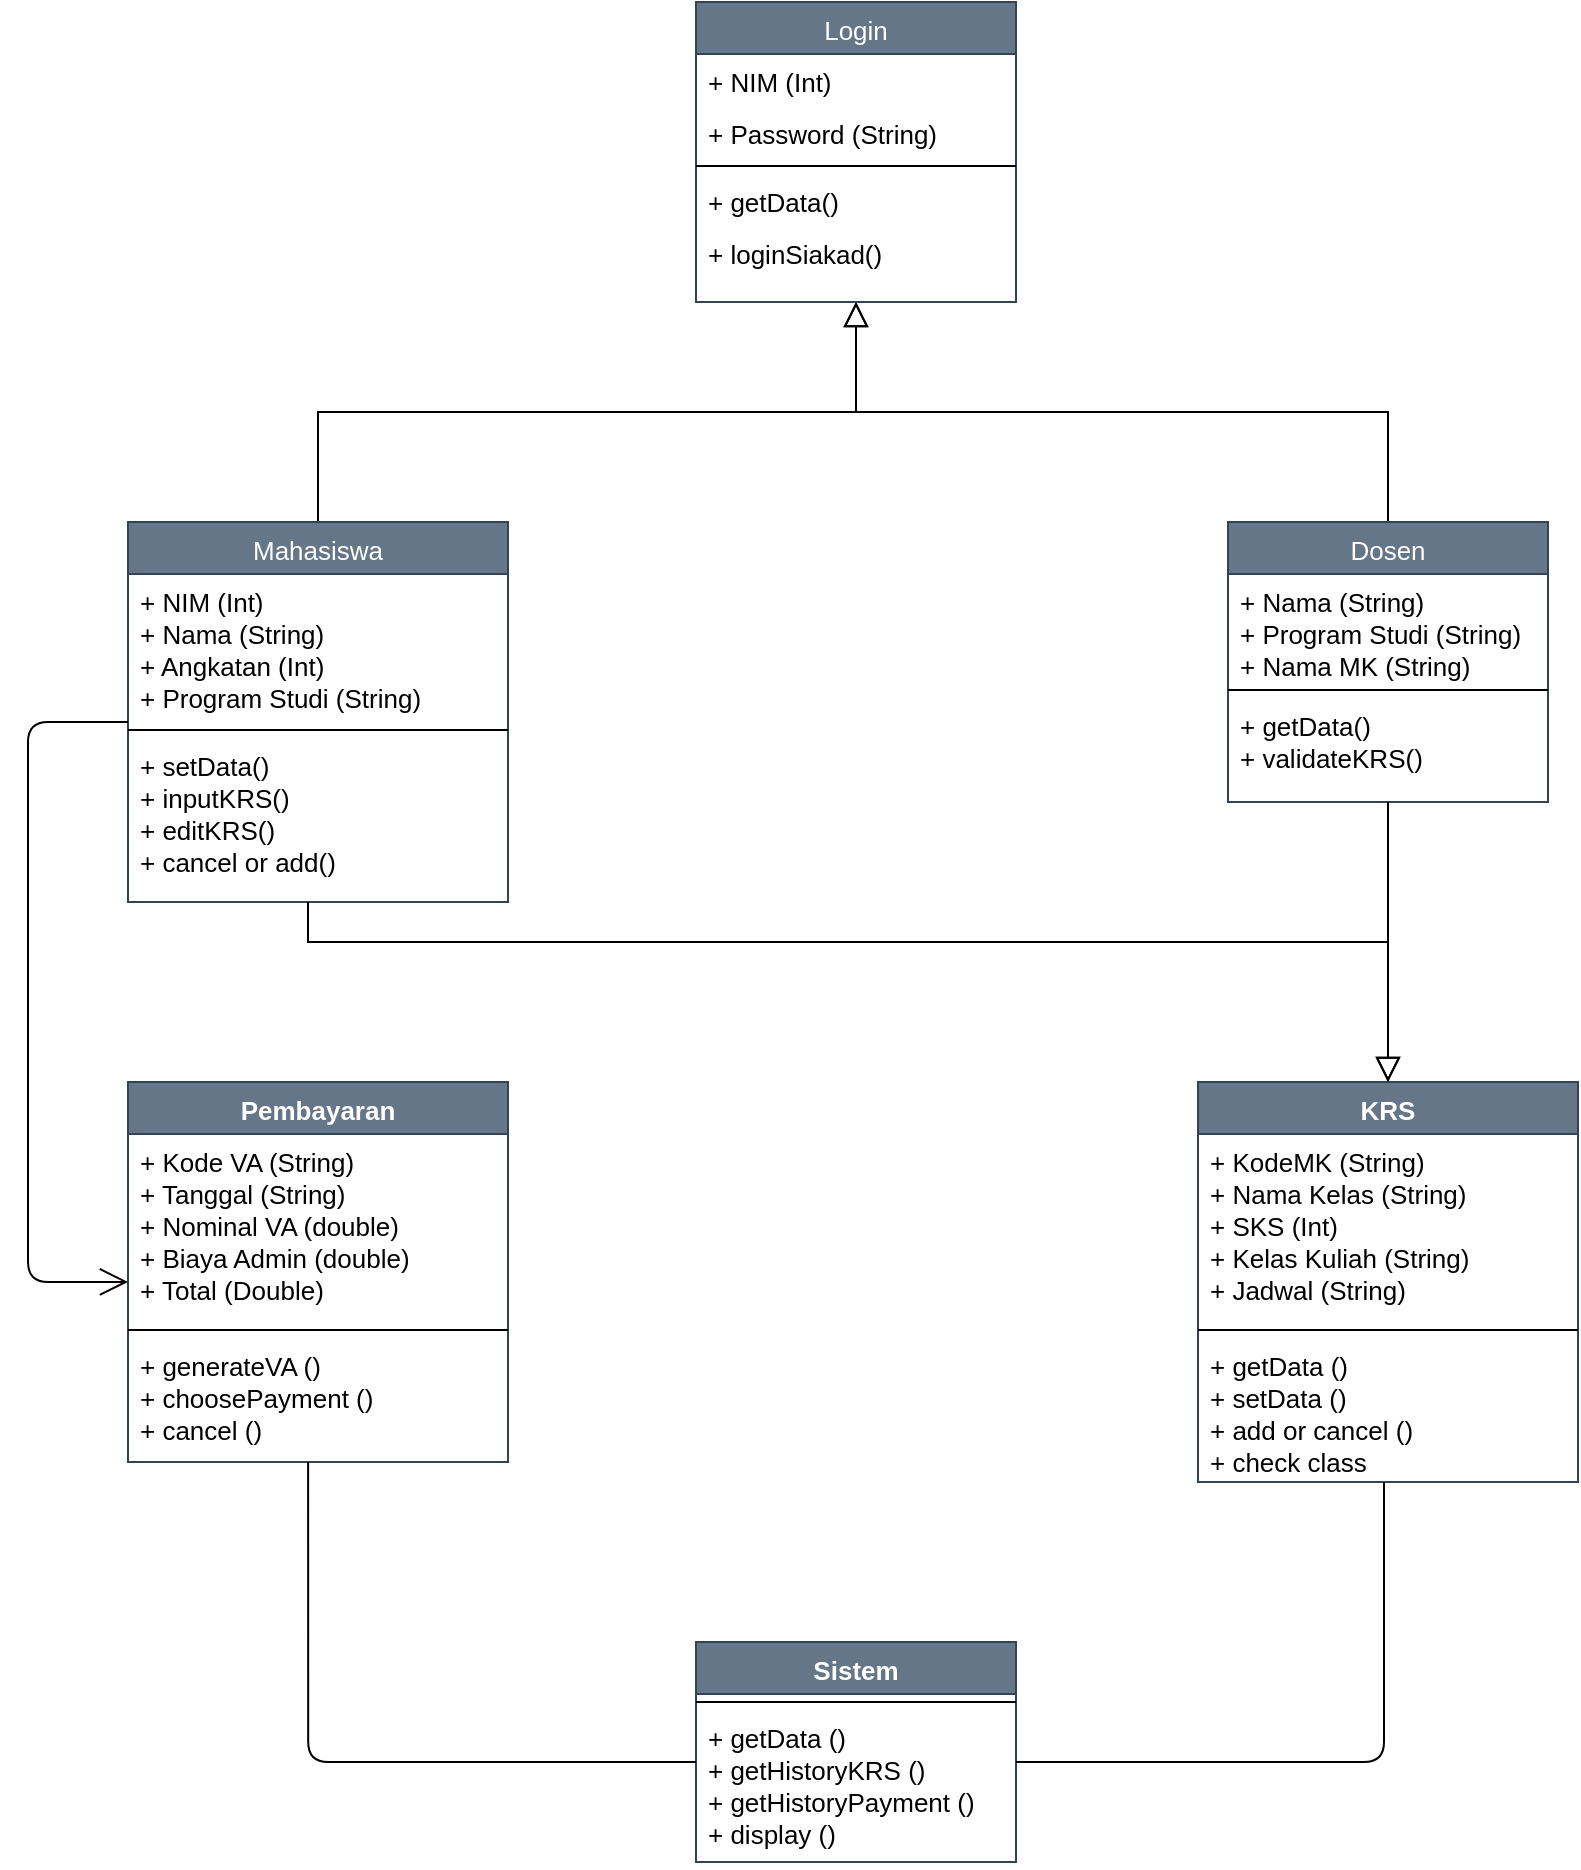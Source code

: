 <mxfile version="13.7.5" type="github">
  <diagram id="C5RBs43oDa-KdzZeNtuy" name="Page-1">
    <mxGraphModel dx="1848" dy="515" grid="1" gridSize="10" guides="1" tooltips="1" connect="1" arrows="1" fold="1" page="1" pageScale="1" pageWidth="827" pageHeight="1169" math="0" shadow="0">
      <root>
        <mxCell id="WIyWlLk6GJQsqaUBKTNV-0" />
        <mxCell id="WIyWlLk6GJQsqaUBKTNV-1" parent="WIyWlLk6GJQsqaUBKTNV-0" />
        <mxCell id="zkfFHV4jXpPFQw0GAbJ--12" value="" style="endArrow=block;endSize=10;endFill=0;shadow=0;strokeWidth=1;rounded=0;edgeStyle=elbowEdgeStyle;elbow=vertical;" parent="WIyWlLk6GJQsqaUBKTNV-1" source="zkfFHV4jXpPFQw0GAbJ--6" target="zkfFHV4jXpPFQw0GAbJ--0" edge="1">
          <mxGeometry width="160" relative="1" as="geometry">
            <mxPoint x="200" y="203" as="sourcePoint" />
            <mxPoint x="200" y="203" as="targetPoint" />
          </mxGeometry>
        </mxCell>
        <mxCell id="zkfFHV4jXpPFQw0GAbJ--16" value="" style="endArrow=block;endSize=10;endFill=0;shadow=0;strokeWidth=1;rounded=0;edgeStyle=elbowEdgeStyle;elbow=vertical;" parent="WIyWlLk6GJQsqaUBKTNV-1" source="zkfFHV4jXpPFQw0GAbJ--13" target="zkfFHV4jXpPFQw0GAbJ--0" edge="1">
          <mxGeometry width="160" relative="1" as="geometry">
            <mxPoint x="210" y="373" as="sourcePoint" />
            <mxPoint x="310" y="271" as="targetPoint" />
          </mxGeometry>
        </mxCell>
        <mxCell id="zkfFHV4jXpPFQw0GAbJ--0" value="Login" style="swimlane;fontStyle=0;align=center;verticalAlign=top;childLayout=stackLayout;horizontal=1;startSize=26;horizontalStack=0;resizeParent=1;resizeLast=0;collapsible=1;marginBottom=0;rounded=0;shadow=0;strokeWidth=1;fillColor=#647687;strokeColor=#314354;fontColor=#ffffff;fontSize=13;" parent="WIyWlLk6GJQsqaUBKTNV-1" vertex="1">
          <mxGeometry x="334" y="40" width="160" height="150" as="geometry">
            <mxRectangle x="230" y="140" width="160" height="26" as="alternateBounds" />
          </mxGeometry>
        </mxCell>
        <mxCell id="zkfFHV4jXpPFQw0GAbJ--1" value="+ NIM (Int)" style="text;align=left;verticalAlign=top;spacingLeft=4;spacingRight=4;overflow=hidden;rotatable=0;points=[[0,0.5],[1,0.5]];portConstraint=eastwest;fontSize=13;" parent="zkfFHV4jXpPFQw0GAbJ--0" vertex="1">
          <mxGeometry y="26" width="160" height="26" as="geometry" />
        </mxCell>
        <mxCell id="zkfFHV4jXpPFQw0GAbJ--2" value="+ Password (String)" style="text;align=left;verticalAlign=top;spacingLeft=4;spacingRight=4;overflow=hidden;rotatable=0;points=[[0,0.5],[1,0.5]];portConstraint=eastwest;rounded=0;shadow=0;html=0;fontSize=13;" parent="zkfFHV4jXpPFQw0GAbJ--0" vertex="1">
          <mxGeometry y="52" width="160" height="26" as="geometry" />
        </mxCell>
        <mxCell id="zkfFHV4jXpPFQw0GAbJ--4" value="" style="line;html=1;strokeWidth=1;align=left;verticalAlign=middle;spacingTop=-1;spacingLeft=3;spacingRight=3;rotatable=0;labelPosition=right;points=[];portConstraint=eastwest;" parent="zkfFHV4jXpPFQw0GAbJ--0" vertex="1">
          <mxGeometry y="78" width="160" height="8" as="geometry" />
        </mxCell>
        <mxCell id="zkfFHV4jXpPFQw0GAbJ--5" value="+ getData()" style="text;align=left;verticalAlign=top;spacingLeft=4;spacingRight=4;overflow=hidden;rotatable=0;points=[[0,0.5],[1,0.5]];portConstraint=eastwest;fontSize=13;" parent="zkfFHV4jXpPFQw0GAbJ--0" vertex="1">
          <mxGeometry y="86" width="160" height="26" as="geometry" />
        </mxCell>
        <mxCell id="JdOnPgVLzKbeMm3bmFe3-14" value="+ loginSiakad()" style="text;align=left;verticalAlign=top;spacingLeft=4;spacingRight=4;overflow=hidden;rotatable=0;points=[[0,0.5],[1,0.5]];portConstraint=eastwest;fontSize=13;" vertex="1" parent="zkfFHV4jXpPFQw0GAbJ--0">
          <mxGeometry y="112" width="160" height="26" as="geometry" />
        </mxCell>
        <mxCell id="zkfFHV4jXpPFQw0GAbJ--13" value="Dosen" style="swimlane;fontStyle=0;align=center;verticalAlign=top;childLayout=stackLayout;horizontal=1;startSize=26;horizontalStack=0;resizeParent=1;resizeLast=0;collapsible=1;marginBottom=0;rounded=0;shadow=0;strokeWidth=1;fillColor=#647687;strokeColor=#314354;fontColor=#ffffff;fontSize=13;" parent="WIyWlLk6GJQsqaUBKTNV-1" vertex="1">
          <mxGeometry x="600" y="300" width="160" height="140" as="geometry">
            <mxRectangle x="330" y="360" width="170" height="26" as="alternateBounds" />
          </mxGeometry>
        </mxCell>
        <mxCell id="zkfFHV4jXpPFQw0GAbJ--14" value="+ Nama (String)&#xa;+ Program Studi (String)&#xa;+ Nama MK (String)" style="text;align=left;verticalAlign=top;spacingLeft=4;spacingRight=4;overflow=hidden;rotatable=0;points=[[0,0.5],[1,0.5]];portConstraint=eastwest;fontSize=13;" parent="zkfFHV4jXpPFQw0GAbJ--13" vertex="1">
          <mxGeometry y="26" width="160" height="54" as="geometry" />
        </mxCell>
        <mxCell id="zkfFHV4jXpPFQw0GAbJ--15" value="" style="line;html=1;strokeWidth=1;align=left;verticalAlign=middle;spacingTop=-1;spacingLeft=3;spacingRight=3;rotatable=0;labelPosition=right;points=[];portConstraint=eastwest;" parent="zkfFHV4jXpPFQw0GAbJ--13" vertex="1">
          <mxGeometry y="80" width="160" height="8" as="geometry" />
        </mxCell>
        <mxCell id="JdOnPgVLzKbeMm3bmFe3-15" value="+ getData()&#xa;+ validateKRS()&#xa;" style="text;align=left;verticalAlign=top;spacingLeft=4;spacingRight=4;overflow=hidden;rotatable=0;points=[[0,0.5],[1,0.5]];portConstraint=eastwest;fontStyle=0;fontSize=13;" vertex="1" parent="zkfFHV4jXpPFQw0GAbJ--13">
          <mxGeometry y="88" width="160" height="42" as="geometry" />
        </mxCell>
        <mxCell id="zkfFHV4jXpPFQw0GAbJ--6" value="Mahasiswa" style="swimlane;fontStyle=0;align=center;verticalAlign=top;childLayout=stackLayout;horizontal=1;startSize=26;horizontalStack=0;resizeParent=1;resizeLast=0;collapsible=1;marginBottom=0;rounded=0;shadow=0;strokeWidth=1;fillColor=#647687;strokeColor=#314354;fontColor=#ffffff;fontSize=13;" parent="WIyWlLk6GJQsqaUBKTNV-1" vertex="1">
          <mxGeometry x="50" y="300" width="190" height="190" as="geometry">
            <mxRectangle x="130" y="380" width="160" height="26" as="alternateBounds" />
          </mxGeometry>
        </mxCell>
        <mxCell id="zkfFHV4jXpPFQw0GAbJ--7" value="+ NIM (Int)&#xa;+ Nama (String)&#xa;+ Angkatan (Int)&#xa;+ Program Studi (String)&#xa;" style="text;align=left;verticalAlign=top;spacingLeft=4;spacingRight=4;overflow=hidden;rotatable=0;points=[[0,0.5],[1,0.5]];portConstraint=eastwest;fontSize=13;" parent="zkfFHV4jXpPFQw0GAbJ--6" vertex="1">
          <mxGeometry y="26" width="190" height="74" as="geometry" />
        </mxCell>
        <mxCell id="zkfFHV4jXpPFQw0GAbJ--9" value="" style="line;html=1;strokeWidth=1;align=left;verticalAlign=middle;spacingTop=-1;spacingLeft=3;spacingRight=3;rotatable=0;labelPosition=right;points=[];portConstraint=eastwest;" parent="zkfFHV4jXpPFQw0GAbJ--6" vertex="1">
          <mxGeometry y="100" width="190" height="8" as="geometry" />
        </mxCell>
        <mxCell id="zkfFHV4jXpPFQw0GAbJ--10" value="+ setData()&#xa;+ inputKRS()&#xa;+ editKRS()&#xa;+ cancel or add()&#xa;" style="text;align=left;verticalAlign=top;spacingLeft=4;spacingRight=4;overflow=hidden;rotatable=0;points=[[0,0.5],[1,0.5]];portConstraint=eastwest;fontStyle=0;fontSize=13;" parent="zkfFHV4jXpPFQw0GAbJ--6" vertex="1">
          <mxGeometry y="108" width="190" height="72" as="geometry" />
        </mxCell>
        <mxCell id="JdOnPgVLzKbeMm3bmFe3-1" value="Pembayaran" style="swimlane;fontStyle=1;align=center;verticalAlign=top;childLayout=stackLayout;horizontal=1;startSize=26;horizontalStack=0;resizeParent=1;resizeParentMax=0;resizeLast=0;collapsible=1;marginBottom=0;fillColor=#647687;strokeColor=#314354;fontColor=#ffffff;fontSize=13;" vertex="1" parent="WIyWlLk6GJQsqaUBKTNV-1">
          <mxGeometry x="50" y="580" width="190" height="190" as="geometry" />
        </mxCell>
        <mxCell id="JdOnPgVLzKbeMm3bmFe3-2" value="+ Kode VA (String)&#xa;+ Tanggal (String)&#xa;+ Nominal VA (double)&#xa;+ Biaya Admin (double)&#xa;+ Total (Double)&#xa;" style="text;strokeColor=none;fillColor=none;align=left;verticalAlign=top;spacingLeft=4;spacingRight=4;overflow=hidden;rotatable=0;points=[[0,0.5],[1,0.5]];portConstraint=eastwest;fontSize=13;" vertex="1" parent="JdOnPgVLzKbeMm3bmFe3-1">
          <mxGeometry y="26" width="190" height="94" as="geometry" />
        </mxCell>
        <mxCell id="JdOnPgVLzKbeMm3bmFe3-3" value="" style="line;strokeWidth=1;fillColor=none;align=left;verticalAlign=middle;spacingTop=-1;spacingLeft=3;spacingRight=3;rotatable=0;labelPosition=right;points=[];portConstraint=eastwest;" vertex="1" parent="JdOnPgVLzKbeMm3bmFe3-1">
          <mxGeometry y="120" width="190" height="8" as="geometry" />
        </mxCell>
        <mxCell id="JdOnPgVLzKbeMm3bmFe3-4" value="+ generateVA ()&#xa;+ choosePayment ()&#xa;+ cancel ()&#xa;" style="text;strokeColor=none;fillColor=none;align=left;verticalAlign=top;spacingLeft=4;spacingRight=4;overflow=hidden;rotatable=0;points=[[0,0.5],[1,0.5]];portConstraint=eastwest;fontSize=13;" vertex="1" parent="JdOnPgVLzKbeMm3bmFe3-1">
          <mxGeometry y="128" width="190" height="62" as="geometry" />
        </mxCell>
        <mxCell id="JdOnPgVLzKbeMm3bmFe3-17" value="KRS" style="swimlane;fontStyle=1;align=center;verticalAlign=top;childLayout=stackLayout;horizontal=1;startSize=26;horizontalStack=0;resizeParent=1;resizeParentMax=0;resizeLast=0;collapsible=1;marginBottom=0;fillColor=#647687;strokeColor=#314354;fontColor=#ffffff;fontSize=13;" vertex="1" parent="WIyWlLk6GJQsqaUBKTNV-1">
          <mxGeometry x="585" y="580" width="190" height="200" as="geometry" />
        </mxCell>
        <mxCell id="JdOnPgVLzKbeMm3bmFe3-18" value="+ KodeMK (String)&#xa;+ Nama Kelas (String)&#xa;+ SKS (Int)&#xa;+ Kelas Kuliah (String)&#xa;+ Jadwal (String)&#xa;" style="text;strokeColor=none;fillColor=none;align=left;verticalAlign=top;spacingLeft=4;spacingRight=4;overflow=hidden;rotatable=0;points=[[0,0.5],[1,0.5]];portConstraint=eastwest;fontSize=13;" vertex="1" parent="JdOnPgVLzKbeMm3bmFe3-17">
          <mxGeometry y="26" width="190" height="94" as="geometry" />
        </mxCell>
        <mxCell id="JdOnPgVLzKbeMm3bmFe3-19" value="" style="line;strokeWidth=1;fillColor=none;align=left;verticalAlign=middle;spacingTop=-1;spacingLeft=3;spacingRight=3;rotatable=0;labelPosition=right;points=[];portConstraint=eastwest;" vertex="1" parent="JdOnPgVLzKbeMm3bmFe3-17">
          <mxGeometry y="120" width="190" height="8" as="geometry" />
        </mxCell>
        <mxCell id="JdOnPgVLzKbeMm3bmFe3-20" value="+ getData ()&#xa;+ setData ()&#xa;+ add or cancel ()&#xa;+ check class&#xa;" style="text;strokeColor=none;fillColor=none;align=left;verticalAlign=top;spacingLeft=4;spacingRight=4;overflow=hidden;rotatable=0;points=[[0,0.5],[1,0.5]];portConstraint=eastwest;fontSize=13;" vertex="1" parent="JdOnPgVLzKbeMm3bmFe3-17">
          <mxGeometry y="128" width="190" height="72" as="geometry" />
        </mxCell>
        <mxCell id="JdOnPgVLzKbeMm3bmFe3-5" value="Sistem" style="swimlane;fontStyle=1;align=center;verticalAlign=top;childLayout=stackLayout;horizontal=1;startSize=26;horizontalStack=0;resizeParent=1;resizeParentMax=0;resizeLast=0;collapsible=1;marginBottom=0;fillColor=#647687;strokeColor=#314354;fontColor=#ffffff;fontSize=13;" vertex="1" parent="WIyWlLk6GJQsqaUBKTNV-1">
          <mxGeometry x="334" y="860" width="160" height="110" as="geometry" />
        </mxCell>
        <mxCell id="JdOnPgVLzKbeMm3bmFe3-7" value="" style="line;strokeWidth=1;fillColor=none;align=left;verticalAlign=middle;spacingTop=-1;spacingLeft=3;spacingRight=3;rotatable=0;labelPosition=right;points=[];portConstraint=eastwest;" vertex="1" parent="JdOnPgVLzKbeMm3bmFe3-5">
          <mxGeometry y="26" width="160" height="8" as="geometry" />
        </mxCell>
        <mxCell id="JdOnPgVLzKbeMm3bmFe3-8" value="+ getData ()&#xa;+ getHistoryKRS ()&#xa;+ getHistoryPayment ()&#xa;+ display ()&#xa;" style="text;strokeColor=none;fillColor=none;align=left;verticalAlign=top;spacingLeft=4;spacingRight=4;overflow=hidden;rotatable=0;points=[[0,0.5],[1,0.5]];portConstraint=eastwest;fontSize=13;" vertex="1" parent="JdOnPgVLzKbeMm3bmFe3-5">
          <mxGeometry y="34" width="160" height="76" as="geometry" />
        </mxCell>
        <mxCell id="JdOnPgVLzKbeMm3bmFe3-23" value="" style="endArrow=block;endSize=10;endFill=0;shadow=0;strokeWidth=1;rounded=0;edgeStyle=elbowEdgeStyle;elbow=vertical;entryX=0.5;entryY=0;entryDx=0;entryDy=0;" edge="1" parent="WIyWlLk6GJQsqaUBKTNV-1" target="JdOnPgVLzKbeMm3bmFe3-17">
          <mxGeometry width="160" relative="1" as="geometry">
            <mxPoint x="140" y="490" as="sourcePoint" />
            <mxPoint x="414" y="420" as="targetPoint" />
            <Array as="points">
              <mxPoint x="140" y="510" />
            </Array>
          </mxGeometry>
        </mxCell>
        <mxCell id="JdOnPgVLzKbeMm3bmFe3-24" value="" style="endArrow=block;endSize=10;endFill=0;shadow=0;strokeWidth=1;rounded=0;edgeStyle=elbowEdgeStyle;elbow=vertical;exitX=0.5;exitY=1;exitDx=0;exitDy=0;" edge="1" parent="WIyWlLk6GJQsqaUBKTNV-1" source="zkfFHV4jXpPFQw0GAbJ--13">
          <mxGeometry width="160" relative="1" as="geometry">
            <mxPoint x="430" y="530" as="sourcePoint" />
            <mxPoint x="680" y="580" as="targetPoint" />
            <Array as="points">
              <mxPoint x="400" y="510" />
            </Array>
          </mxGeometry>
        </mxCell>
        <mxCell id="JdOnPgVLzKbeMm3bmFe3-25" value="" style="endArrow=open;endFill=1;endSize=12;html=1;fontSize=13;entryX=0;entryY=0.787;entryDx=0;entryDy=0;entryPerimeter=0;" edge="1" parent="WIyWlLk6GJQsqaUBKTNV-1" target="JdOnPgVLzKbeMm3bmFe3-2">
          <mxGeometry width="160" relative="1" as="geometry">
            <mxPoint x="50" y="400" as="sourcePoint" />
            <mxPoint x="20" y="700" as="targetPoint" />
            <Array as="points">
              <mxPoint y="400" />
              <mxPoint y="680" />
            </Array>
          </mxGeometry>
        </mxCell>
        <mxCell id="JdOnPgVLzKbeMm3bmFe3-26" value="" style="endArrow=none;html=1;edgeStyle=orthogonalEdgeStyle;fontSize=13;exitX=0.474;exitY=1;exitDx=0;exitDy=0;exitPerimeter=0;" edge="1" parent="WIyWlLk6GJQsqaUBKTNV-1" source="JdOnPgVLzKbeMm3bmFe3-4">
          <mxGeometry relative="1" as="geometry">
            <mxPoint x="160" y="930" as="sourcePoint" />
            <mxPoint x="334" y="920" as="targetPoint" />
            <Array as="points">
              <mxPoint x="140" y="920" />
              <mxPoint x="334" y="920" />
            </Array>
          </mxGeometry>
        </mxCell>
        <mxCell id="JdOnPgVLzKbeMm3bmFe3-33" value="" style="endArrow=none;html=1;edgeStyle=orthogonalEdgeStyle;fontSize=13;" edge="1" parent="WIyWlLk6GJQsqaUBKTNV-1" source="JdOnPgVLzKbeMm3bmFe3-20" target="JdOnPgVLzKbeMm3bmFe3-8">
          <mxGeometry relative="1" as="geometry">
            <mxPoint x="494.0" y="760" as="sourcePoint" />
            <mxPoint x="496" y="920" as="targetPoint" />
            <Array as="points">
              <mxPoint x="678" y="920" />
            </Array>
          </mxGeometry>
        </mxCell>
      </root>
    </mxGraphModel>
  </diagram>
</mxfile>
